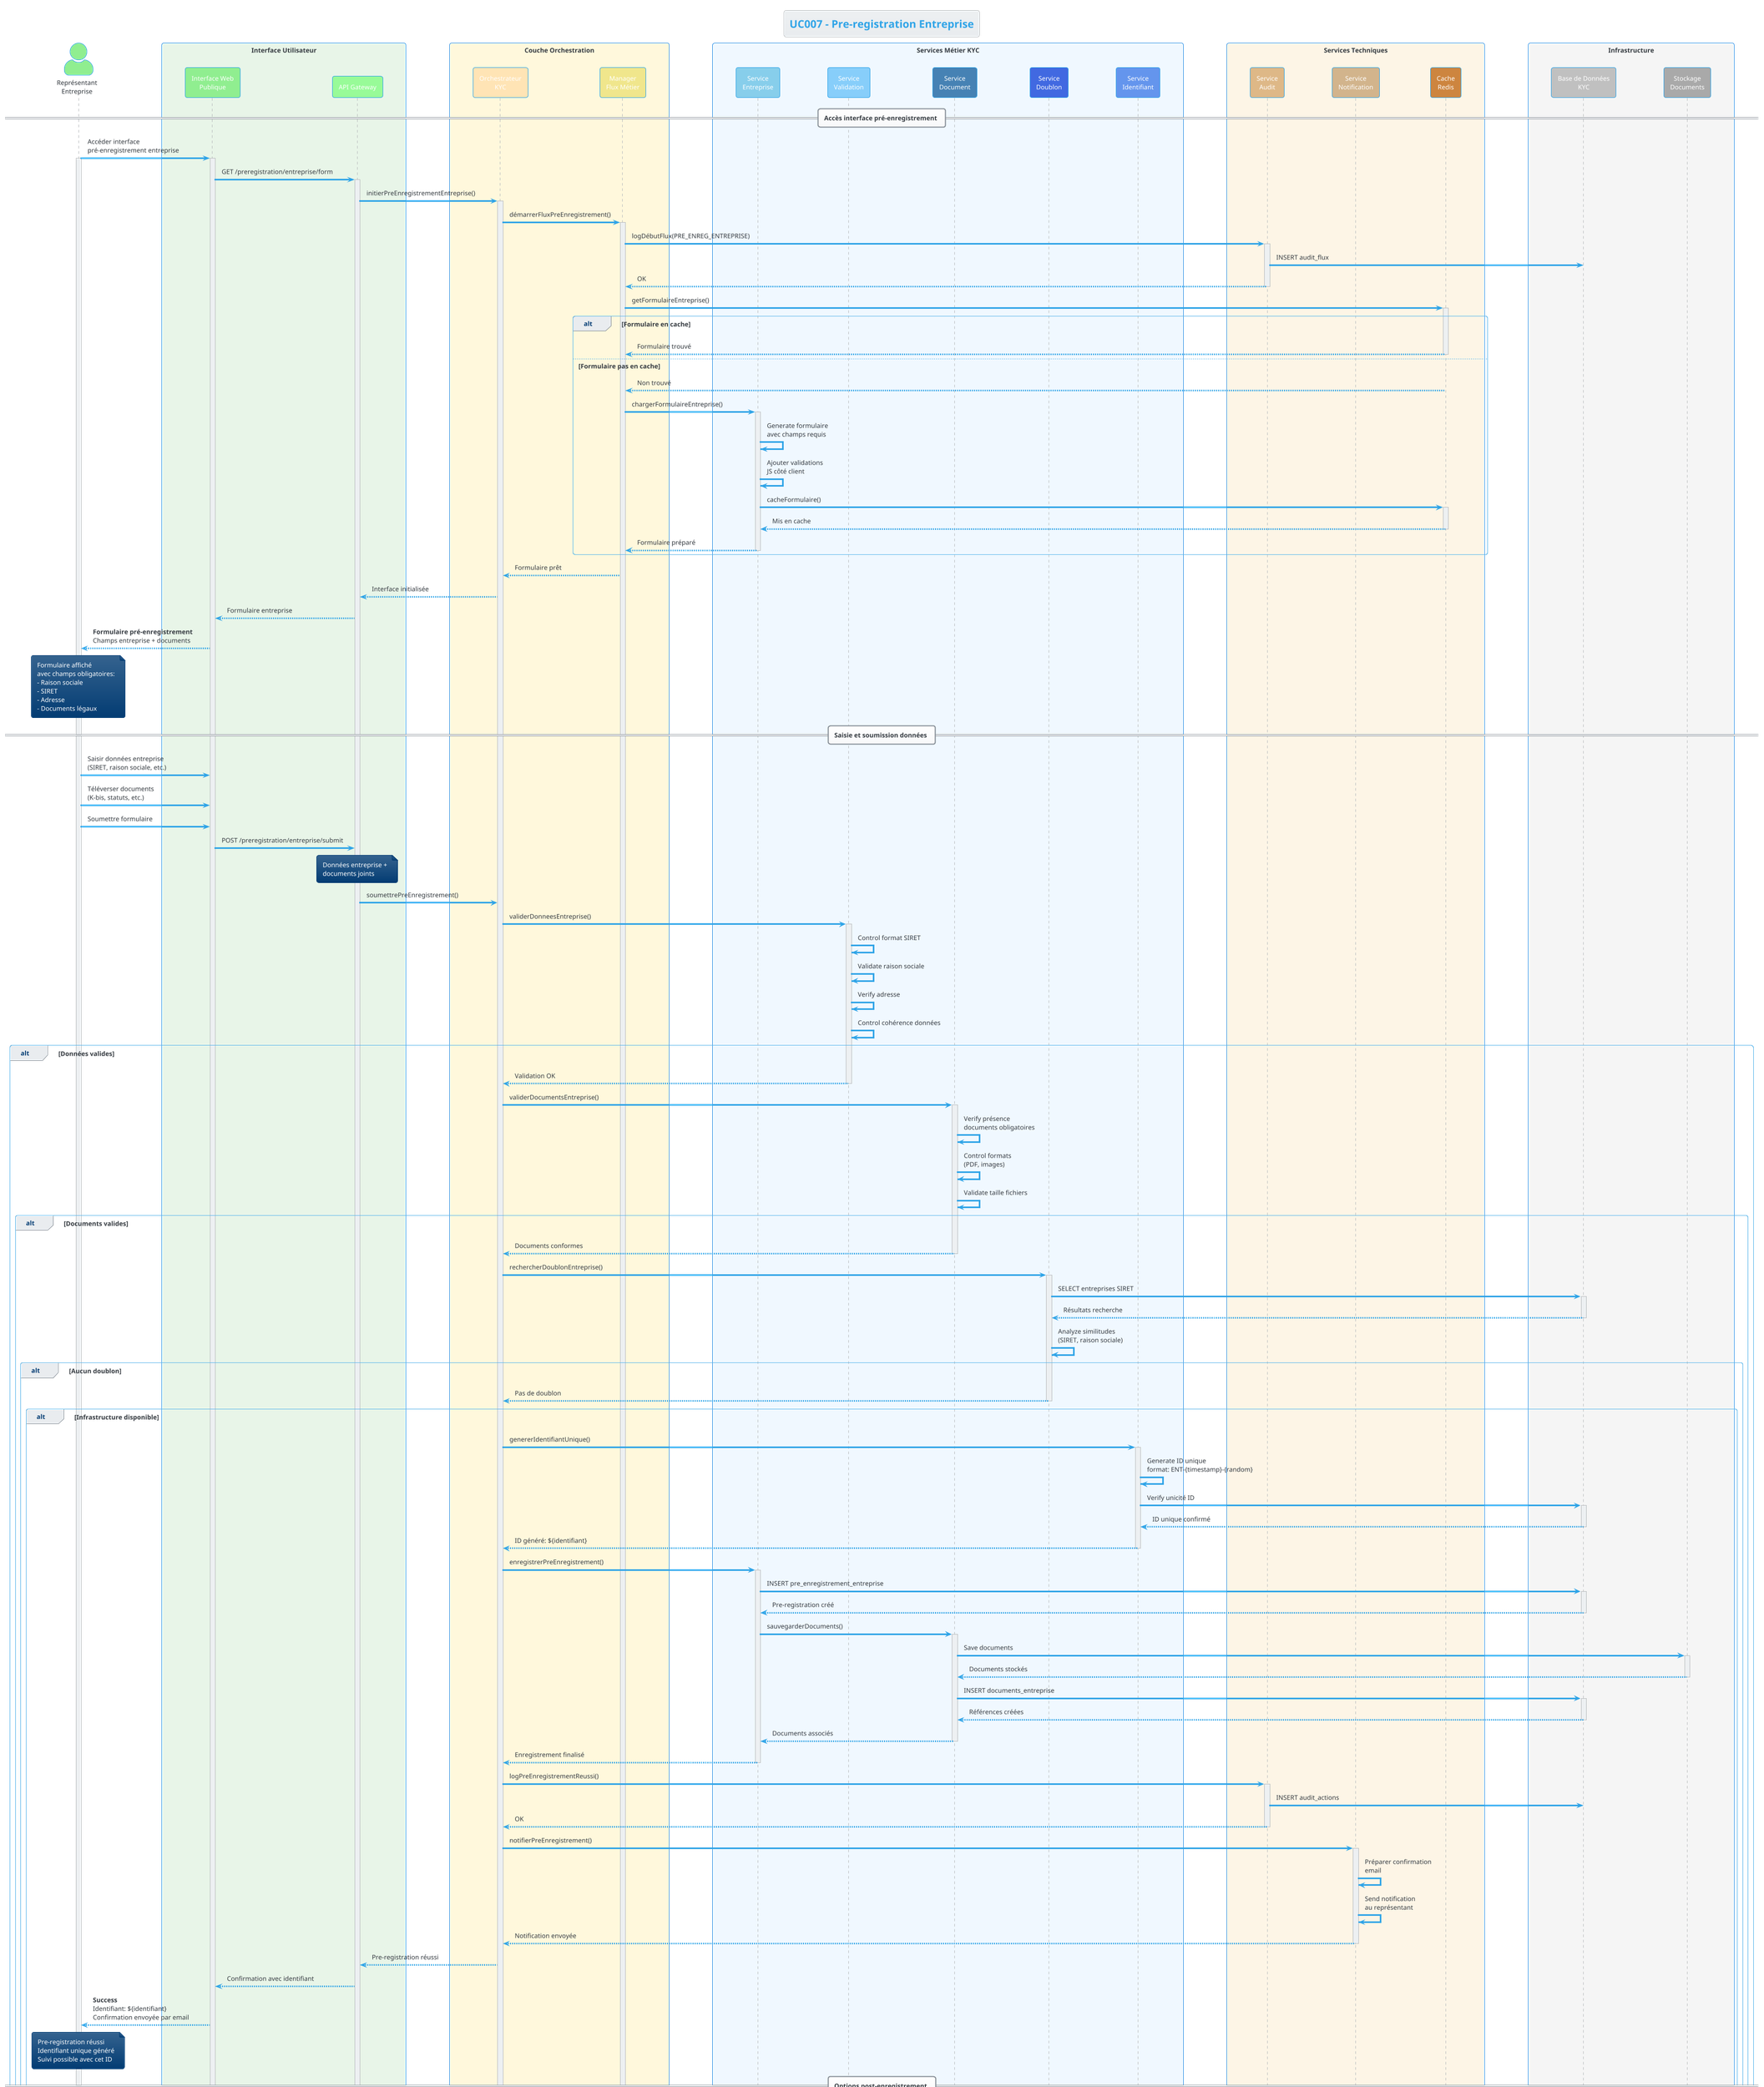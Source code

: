 @startuml UC007
!theme cerulean

title UC007 - Pre-registration Entreprise
skinparam actorStyle awesome
skinparam sequenceBoxBorderColor #1E88E5
skinparam participantBackgroundColor #E3F2FD
skinparam lifeline {
    BackgroundColor #BBDEFB
}

' Acteurs externes
actor "Représentant\nEntreprise" as Representant #LightGreen

' Couche présentation
box "Interface Utilisateur" #E8F5E8
    participant "Interface Web\nPublique" as WebUI #90EE90
    participant "API Gateway" as Gateway #98FB98
end box

' Couche orchestration
box "Couche Orchestration" #FFF8DC
    participant "Orchestrateur\nKYC" as Orchestrator #FFE4B5
    participant "Manager\nFlux Métier" as FluxManager #F0E68C
end box

' Services métier
box "Services Métier KYC" #F0F8FF
    participant "Service\nEntreprise" as EntrepriseService #87CEEB
    participant "Service\nValidation" as ValidationService #87CEFA
    participant "Service\nDocument" as DocumentService #4682B4
    participant "Service\nDoublon" as DoublonService #4169E1
    participant "Service\nIdentifiant" as IdentService #6495ED
end box

' Services techniques
box "Services Techniques" #FDF5E6
    participant "Service\nAudit" as AuditService #DEB887
    participant "Service\nNotification" as NotificationService #D2B48C
    participant "Cache\nRedis" as CacheService #CD853F
end box

' Infrastructure
box "Infrastructure" #F5F5F5
    participant "Base de Données\nKYC" as DB #C0C0C0
    participant "Stockage\nDocuments" as Storage #A9A9A9
end box

== Accès interface pré-enregistrement ==

Representant -> WebUI : Accéder interface\npré-enregistrement entreprise
activate Representant
activate WebUI

WebUI -> Gateway : GET /preregistration/entreprise/form
activate Gateway

Gateway -> Orchestrator : initierPreEnregistrementEntreprise()
activate Orchestrator

Orchestrator -> FluxManager : démarrerFluxPreEnregistrement()
activate FluxManager

FluxManager -> AuditService : logDébutFlux(PRE_ENREG_ENTREPRISE)
activate AuditService
AuditService -> DB : INSERT audit_flux
AuditService --> FluxManager : OK
deactivate AuditService

' Récupération formulaire depuis cache
FluxManager -> CacheService : getFormulaireEntreprise()
activate CacheService

alt Formulaire en cache
    CacheService --> FluxManager : Formulaire trouvé
    deactivate CacheService
    
else Formulaire pas en cache
    CacheService --> FluxManager : Non trouvé
    deactivate CacheService
    
    FluxManager -> EntrepriseService : chargerFormulaireEntreprise()
    activate EntrepriseService
    
    EntrepriseService -> EntrepriseService : Generate formulaire\navec champs requis
    EntrepriseService -> EntrepriseService : Ajouter validations\nJS côté client
    
    EntrepriseService -> CacheService : cacheFormulaire()
    activate CacheService
    CacheService --> EntrepriseService : Mis en cache
    deactivate CacheService
    
    EntrepriseService --> FluxManager : Formulaire préparé
    deactivate EntrepriseService
end

FluxManager --> Orchestrator : Formulaire prêt
Orchestrator --> Gateway : Interface initialisée
Gateway --> WebUI : Formulaire entreprise
WebUI --> Representant : **Formulaire pré-enregistrement**\nChamps entreprise + documents

note over Representant : Formulaire affiché\navec champs obligatoires:\n- Raison sociale\n- SIRET\n- Adresse\n- Documents légaux

== Saisie et soumission données ==

Representant -> WebUI : Saisir données entreprise\n(SIRET, raison sociale, etc.)
Representant -> WebUI : Téléverser documents\n(K-bis, statuts, etc.)
Representant -> WebUI : Soumettre formulaire

WebUI -> Gateway : POST /preregistration/entreprise/submit
note over Gateway : Données entreprise +\ndocuments joints

Gateway -> Orchestrator : soumettrePreEnregistrement()

' Validation des données
Orchestrator -> ValidationService : validerDonneesEntreprise()
activate ValidationService

ValidationService -> ValidationService : Control format SIRET
ValidationService -> ValidationService : Validate raison sociale
ValidationService -> ValidationService : Verify adresse
ValidationService -> ValidationService : Control cohérence données

alt Données valides
    ValidationService --> Orchestrator : Validation OK
    deactivate ValidationService
    
    ' Validation des documents
    Orchestrator -> DocumentService : validerDocumentsEntreprise()
    activate DocumentService
    
    DocumentService -> DocumentService : Verify présence\ndocuments obligatoires
    DocumentService -> DocumentService : Control formats\n(PDF, images)
    DocumentService -> DocumentService : Validate taille fichiers
    
    alt Documents valides
        DocumentService --> Orchestrator : Documents conformes
        deactivate DocumentService
        
        ' Vérification doublons
        Orchestrator -> DoublonService : rechercherDoublonEntreprise()
        activate DoublonService
        
        DoublonService -> DB : SELECT entreprises SIRET
        activate DB
        DB --> DoublonService : Résultats recherche
        deactivate DB
        
        DoublonService -> DoublonService : Analyze similitudes\n(SIRET, raison sociale)
        
        alt Aucun doublon
            DoublonService --> Orchestrator : Pas de doublon
            deactivate DoublonService
            
            alt Infrastructure disponible
                ' Génération identifiant unique
                Orchestrator -> IdentService : genererIdentifiantUnique()
                activate IdentService
                
                IdentService -> IdentService : Generate ID unique\nformat: ENT-{timestamp}-{random}
                IdentService -> DB : Verify unicité ID
                activate DB
                DB --> IdentService : ID unique confirmé
                deactivate DB
                
                IdentService --> Orchestrator : ID généré: ${identifiant}
                deactivate IdentService
                
                ' Sauvegarde pré-enregistrement
                Orchestrator -> EntrepriseService : enregistrerPreEnregistrement()
                activate EntrepriseService
                
                EntrepriseService -> DB : INSERT pre_enregistrement_entreprise
                activate DB
                DB --> EntrepriseService : Pre-registration créé
                deactivate DB
                
                EntrepriseService -> DocumentService : sauvegarderDocuments()
                activate DocumentService
                
                DocumentService -> Storage : Save documents
                activate Storage
                Storage --> DocumentService : Documents stockés
                deactivate Storage
                
                DocumentService -> DB : INSERT documents_entreprise
                activate DB
                DB --> DocumentService : Références créées
                deactivate DB
                
                DocumentService --> EntrepriseService : Documents associés
                deactivate DocumentService
                
                EntrepriseService --> Orchestrator : Enregistrement finalisé
                deactivate EntrepriseService
                
                ' Audit et notification
                Orchestrator -> AuditService : logPreEnregistrementReussi()
                activate AuditService
                AuditService -> DB : INSERT audit_actions
                AuditService --> Orchestrator : OK
                deactivate AuditService
                
                Orchestrator -> NotificationService : notifierPreEnregistrement()
                activate NotificationService
                NotificationService -> NotificationService : Préparer confirmation\nemail
                NotificationService -> NotificationService : Send notification\nau représentant
                NotificationService --> Orchestrator : Notification envoyée
                deactivate NotificationService
                
                Orchestrator --> Gateway : Pre-registration réussi
                Gateway --> WebUI : Confirmation avec identifiant
                WebUI --> Representant : **Success**\nIdentifiant: ${identifiant}\nConfirmation envoyée par email
                
                note over Representant : Pre-registration réussi\nIdentifiant unique généré\nSuivi possible avec cet ID
                
                == Options post-enregistrement ==
                
                opt Actions optionnelles
                    alt Impression confirmation
                        Representant -> WebUI : Imprimer confirmation
                        WebUI -> Gateway : GET /preregistration/{id}/print
                        Gateway -> EntrepriseService : genererRecapitulatif()
                        activate EntrepriseService
                        EntrepriseService --> Gateway : PDF récapitulatif
                        deactivate EntrepriseService
                        Gateway --> WebUI : PDF généré
                        WebUI --> Representant : **Document imprimable**
                        
                    else Suivi dossier
                        Representant -> WebUI : Suivre dossier
                        WebUI -> Gateway : GET /preregistration/{id}/status
                        Gateway -> EntrepriseService : getStatutDossier()
                        activate EntrepriseService
                        EntrepriseService -> DB : SELECT statut_dossier
                        activate DB
                        DB --> EntrepriseService : Statut actuel
                        deactivate DB
                        EntrepriseService --> Gateway : Statut dossier
                        deactivate EntrepriseService
                        Gateway --> WebUI : Informations statut
                        WebUI --> Representant : **Statut**: In Progress d'instruction
                    end
                end
                
            else Infrastructure indisponible
                Orchestrator -> AuditService : logErrorInfrastructure()
                activate AuditService
                AuditService -> DB : INSERT audit_erreurs
                AuditService --> Orchestrator : OK
                deactivate AuditService
                
                Orchestrator --> Gateway : Error technique
                Gateway --> WebUI : Service temporairement indisponible
                WebUI --> Representant : **Error technique**\nService temporairement indisponible\nVeuillez réessayer plus tard
                
                note over Representant : Problème technique\nRéessayer ultérieurement
            end
            
        else Doublon détecté
            DoublonService --> Orchestrator : Entreprise existe
            deactivate DoublonService
            
            Orchestrator -> AuditService : logTentativeDoublon()
            activate AuditService
            AuditService -> DB : INSERT audit_anomalies
            AuditService --> Orchestrator : OK
            deactivate AuditService
            
            Orchestrator --> Gateway : Doublon détecté
            Gateway --> WebUI : Entreprise déjà enregistrée
            WebUI --> Representant : **Attention**: Entreprise déjà\npré-enregistrée avec ce SIRET
        end
        
    else Documents invalides
        DocumentService --> Orchestrator : Documents non conformes
        deactivate DocumentService
        
        Orchestrator --> Gateway : Error documents
        Gateway --> WebUI : Documents incorrects
        WebUI --> Representant : **Error**: Documents invalides\nCorrections requises
    end
    
else Données invalides
    ValidationService --> Orchestrator : Données incorrectes
    deactivate ValidationService
    
    Orchestrator --> Gateway : Error validation
    Gateway --> WebUI : Données non conformes
    WebUI --> Representant : **Error**: Données incorrectes\nVerify saisie
end

== Finalisation ==

Orchestrator -> FluxManager : terminerFluxPreEnregistrement()
FluxManager -> AuditService : logFinFlux()
activate AuditService
AuditService -> DB : UPDATE audit_flux
AuditService --> FluxManager : OK
deactivate AuditService

FluxManager --> Orchestrator : Flux terminé
deactivate FluxManager
deactivate Orchestrator

deactivate Gateway
deactivate WebUI
deactivate Representant

note over DB : Pre-registration entreprise\ntracé et audité pour\nconformité réglementaire

@enduml
